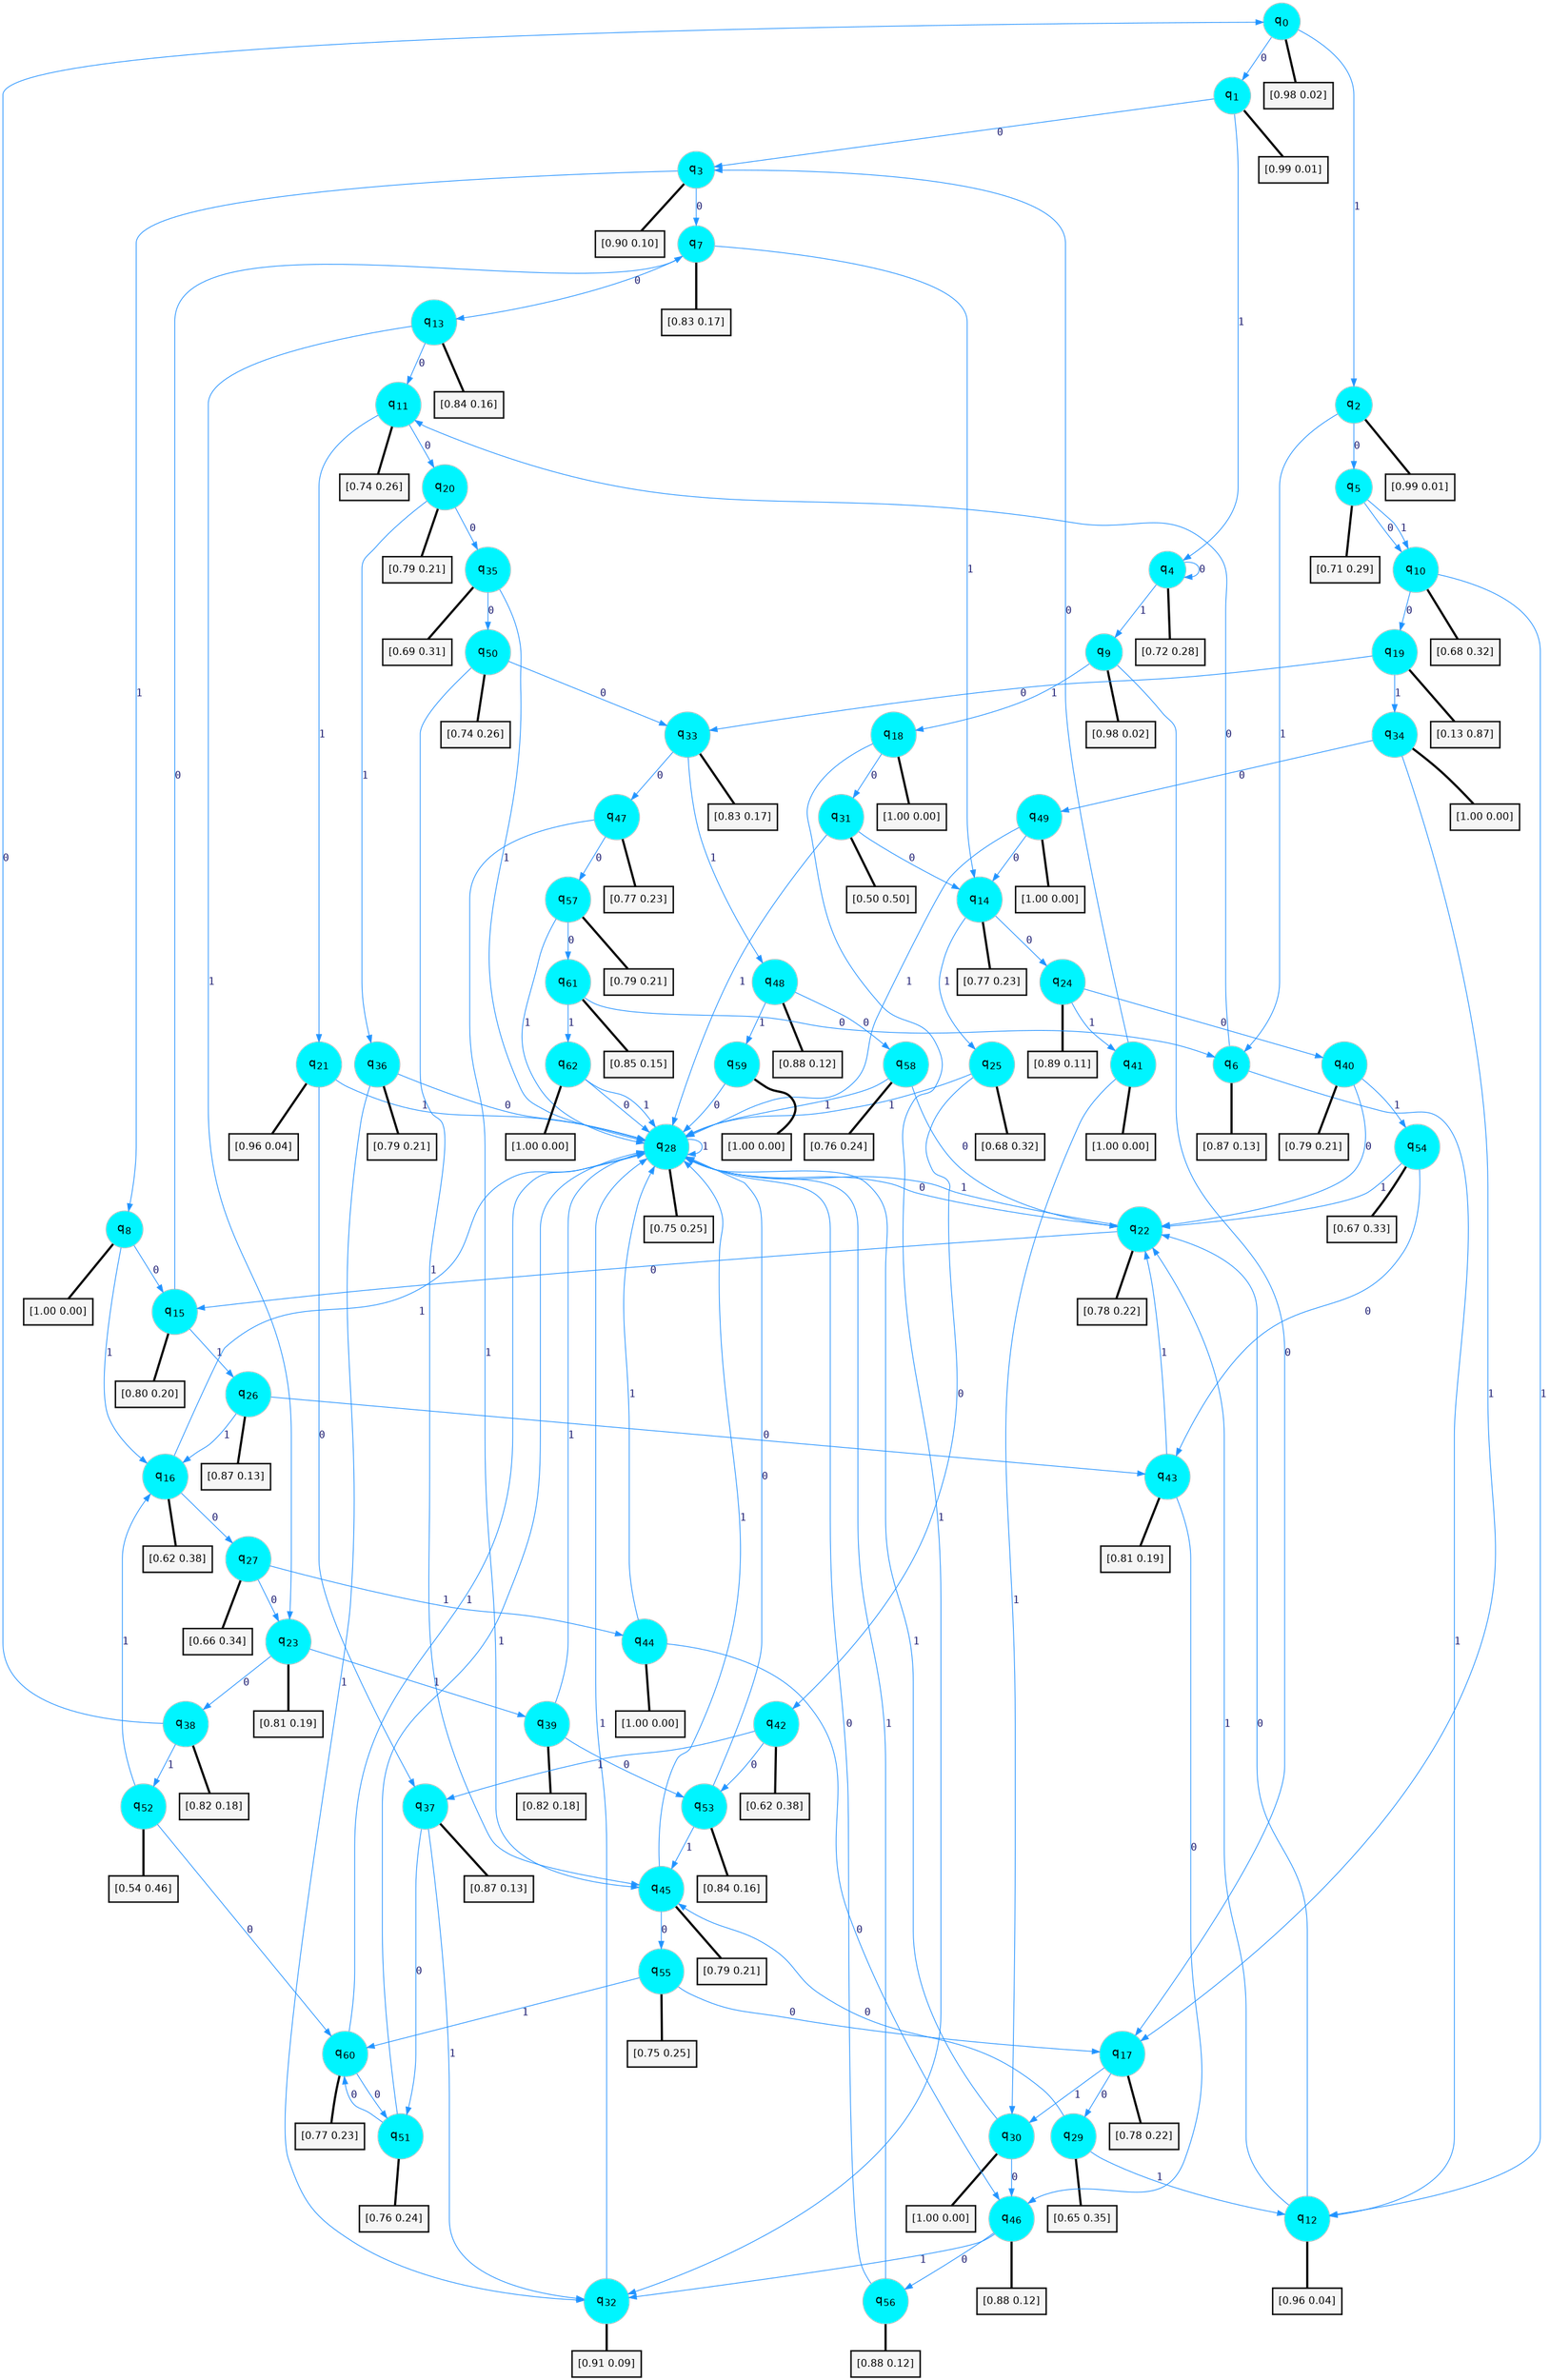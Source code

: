digraph G {
graph [
bgcolor=transparent, dpi=300, rankdir=TD, size="40,25"];
node [
color=gray, fillcolor=turquoise1, fontcolor=black, fontname=Helvetica, fontsize=16, fontweight=bold, shape=circle, style=filled];
edge [
arrowsize=1, color=dodgerblue1, fontcolor=midnightblue, fontname=courier, fontweight=bold, penwidth=1, style=solid, weight=20];
0[label=<q<SUB>0</SUB>>];
1[label=<q<SUB>1</SUB>>];
2[label=<q<SUB>2</SUB>>];
3[label=<q<SUB>3</SUB>>];
4[label=<q<SUB>4</SUB>>];
5[label=<q<SUB>5</SUB>>];
6[label=<q<SUB>6</SUB>>];
7[label=<q<SUB>7</SUB>>];
8[label=<q<SUB>8</SUB>>];
9[label=<q<SUB>9</SUB>>];
10[label=<q<SUB>10</SUB>>];
11[label=<q<SUB>11</SUB>>];
12[label=<q<SUB>12</SUB>>];
13[label=<q<SUB>13</SUB>>];
14[label=<q<SUB>14</SUB>>];
15[label=<q<SUB>15</SUB>>];
16[label=<q<SUB>16</SUB>>];
17[label=<q<SUB>17</SUB>>];
18[label=<q<SUB>18</SUB>>];
19[label=<q<SUB>19</SUB>>];
20[label=<q<SUB>20</SUB>>];
21[label=<q<SUB>21</SUB>>];
22[label=<q<SUB>22</SUB>>];
23[label=<q<SUB>23</SUB>>];
24[label=<q<SUB>24</SUB>>];
25[label=<q<SUB>25</SUB>>];
26[label=<q<SUB>26</SUB>>];
27[label=<q<SUB>27</SUB>>];
28[label=<q<SUB>28</SUB>>];
29[label=<q<SUB>29</SUB>>];
30[label=<q<SUB>30</SUB>>];
31[label=<q<SUB>31</SUB>>];
32[label=<q<SUB>32</SUB>>];
33[label=<q<SUB>33</SUB>>];
34[label=<q<SUB>34</SUB>>];
35[label=<q<SUB>35</SUB>>];
36[label=<q<SUB>36</SUB>>];
37[label=<q<SUB>37</SUB>>];
38[label=<q<SUB>38</SUB>>];
39[label=<q<SUB>39</SUB>>];
40[label=<q<SUB>40</SUB>>];
41[label=<q<SUB>41</SUB>>];
42[label=<q<SUB>42</SUB>>];
43[label=<q<SUB>43</SUB>>];
44[label=<q<SUB>44</SUB>>];
45[label=<q<SUB>45</SUB>>];
46[label=<q<SUB>46</SUB>>];
47[label=<q<SUB>47</SUB>>];
48[label=<q<SUB>48</SUB>>];
49[label=<q<SUB>49</SUB>>];
50[label=<q<SUB>50</SUB>>];
51[label=<q<SUB>51</SUB>>];
52[label=<q<SUB>52</SUB>>];
53[label=<q<SUB>53</SUB>>];
54[label=<q<SUB>54</SUB>>];
55[label=<q<SUB>55</SUB>>];
56[label=<q<SUB>56</SUB>>];
57[label=<q<SUB>57</SUB>>];
58[label=<q<SUB>58</SUB>>];
59[label=<q<SUB>59</SUB>>];
60[label=<q<SUB>60</SUB>>];
61[label=<q<SUB>61</SUB>>];
62[label=<q<SUB>62</SUB>>];
63[label="[0.98 0.02]", shape=box,fontcolor=black, fontname=Helvetica, fontsize=14, penwidth=2, fillcolor=whitesmoke,color=black];
64[label="[0.99 0.01]", shape=box,fontcolor=black, fontname=Helvetica, fontsize=14, penwidth=2, fillcolor=whitesmoke,color=black];
65[label="[0.99 0.01]", shape=box,fontcolor=black, fontname=Helvetica, fontsize=14, penwidth=2, fillcolor=whitesmoke,color=black];
66[label="[0.90 0.10]", shape=box,fontcolor=black, fontname=Helvetica, fontsize=14, penwidth=2, fillcolor=whitesmoke,color=black];
67[label="[0.72 0.28]", shape=box,fontcolor=black, fontname=Helvetica, fontsize=14, penwidth=2, fillcolor=whitesmoke,color=black];
68[label="[0.71 0.29]", shape=box,fontcolor=black, fontname=Helvetica, fontsize=14, penwidth=2, fillcolor=whitesmoke,color=black];
69[label="[0.87 0.13]", shape=box,fontcolor=black, fontname=Helvetica, fontsize=14, penwidth=2, fillcolor=whitesmoke,color=black];
70[label="[0.83 0.17]", shape=box,fontcolor=black, fontname=Helvetica, fontsize=14, penwidth=2, fillcolor=whitesmoke,color=black];
71[label="[1.00 0.00]", shape=box,fontcolor=black, fontname=Helvetica, fontsize=14, penwidth=2, fillcolor=whitesmoke,color=black];
72[label="[0.98 0.02]", shape=box,fontcolor=black, fontname=Helvetica, fontsize=14, penwidth=2, fillcolor=whitesmoke,color=black];
73[label="[0.68 0.32]", shape=box,fontcolor=black, fontname=Helvetica, fontsize=14, penwidth=2, fillcolor=whitesmoke,color=black];
74[label="[0.74 0.26]", shape=box,fontcolor=black, fontname=Helvetica, fontsize=14, penwidth=2, fillcolor=whitesmoke,color=black];
75[label="[0.96 0.04]", shape=box,fontcolor=black, fontname=Helvetica, fontsize=14, penwidth=2, fillcolor=whitesmoke,color=black];
76[label="[0.84 0.16]", shape=box,fontcolor=black, fontname=Helvetica, fontsize=14, penwidth=2, fillcolor=whitesmoke,color=black];
77[label="[0.77 0.23]", shape=box,fontcolor=black, fontname=Helvetica, fontsize=14, penwidth=2, fillcolor=whitesmoke,color=black];
78[label="[0.80 0.20]", shape=box,fontcolor=black, fontname=Helvetica, fontsize=14, penwidth=2, fillcolor=whitesmoke,color=black];
79[label="[0.62 0.38]", shape=box,fontcolor=black, fontname=Helvetica, fontsize=14, penwidth=2, fillcolor=whitesmoke,color=black];
80[label="[0.78 0.22]", shape=box,fontcolor=black, fontname=Helvetica, fontsize=14, penwidth=2, fillcolor=whitesmoke,color=black];
81[label="[1.00 0.00]", shape=box,fontcolor=black, fontname=Helvetica, fontsize=14, penwidth=2, fillcolor=whitesmoke,color=black];
82[label="[0.13 0.87]", shape=box,fontcolor=black, fontname=Helvetica, fontsize=14, penwidth=2, fillcolor=whitesmoke,color=black];
83[label="[0.79 0.21]", shape=box,fontcolor=black, fontname=Helvetica, fontsize=14, penwidth=2, fillcolor=whitesmoke,color=black];
84[label="[0.96 0.04]", shape=box,fontcolor=black, fontname=Helvetica, fontsize=14, penwidth=2, fillcolor=whitesmoke,color=black];
85[label="[0.78 0.22]", shape=box,fontcolor=black, fontname=Helvetica, fontsize=14, penwidth=2, fillcolor=whitesmoke,color=black];
86[label="[0.81 0.19]", shape=box,fontcolor=black, fontname=Helvetica, fontsize=14, penwidth=2, fillcolor=whitesmoke,color=black];
87[label="[0.89 0.11]", shape=box,fontcolor=black, fontname=Helvetica, fontsize=14, penwidth=2, fillcolor=whitesmoke,color=black];
88[label="[0.68 0.32]", shape=box,fontcolor=black, fontname=Helvetica, fontsize=14, penwidth=2, fillcolor=whitesmoke,color=black];
89[label="[0.87 0.13]", shape=box,fontcolor=black, fontname=Helvetica, fontsize=14, penwidth=2, fillcolor=whitesmoke,color=black];
90[label="[0.66 0.34]", shape=box,fontcolor=black, fontname=Helvetica, fontsize=14, penwidth=2, fillcolor=whitesmoke,color=black];
91[label="[0.75 0.25]", shape=box,fontcolor=black, fontname=Helvetica, fontsize=14, penwidth=2, fillcolor=whitesmoke,color=black];
92[label="[0.65 0.35]", shape=box,fontcolor=black, fontname=Helvetica, fontsize=14, penwidth=2, fillcolor=whitesmoke,color=black];
93[label="[1.00 0.00]", shape=box,fontcolor=black, fontname=Helvetica, fontsize=14, penwidth=2, fillcolor=whitesmoke,color=black];
94[label="[0.50 0.50]", shape=box,fontcolor=black, fontname=Helvetica, fontsize=14, penwidth=2, fillcolor=whitesmoke,color=black];
95[label="[0.91 0.09]", shape=box,fontcolor=black, fontname=Helvetica, fontsize=14, penwidth=2, fillcolor=whitesmoke,color=black];
96[label="[0.83 0.17]", shape=box,fontcolor=black, fontname=Helvetica, fontsize=14, penwidth=2, fillcolor=whitesmoke,color=black];
97[label="[1.00 0.00]", shape=box,fontcolor=black, fontname=Helvetica, fontsize=14, penwidth=2, fillcolor=whitesmoke,color=black];
98[label="[0.69 0.31]", shape=box,fontcolor=black, fontname=Helvetica, fontsize=14, penwidth=2, fillcolor=whitesmoke,color=black];
99[label="[0.79 0.21]", shape=box,fontcolor=black, fontname=Helvetica, fontsize=14, penwidth=2, fillcolor=whitesmoke,color=black];
100[label="[0.87 0.13]", shape=box,fontcolor=black, fontname=Helvetica, fontsize=14, penwidth=2, fillcolor=whitesmoke,color=black];
101[label="[0.82 0.18]", shape=box,fontcolor=black, fontname=Helvetica, fontsize=14, penwidth=2, fillcolor=whitesmoke,color=black];
102[label="[0.82 0.18]", shape=box,fontcolor=black, fontname=Helvetica, fontsize=14, penwidth=2, fillcolor=whitesmoke,color=black];
103[label="[0.79 0.21]", shape=box,fontcolor=black, fontname=Helvetica, fontsize=14, penwidth=2, fillcolor=whitesmoke,color=black];
104[label="[1.00 0.00]", shape=box,fontcolor=black, fontname=Helvetica, fontsize=14, penwidth=2, fillcolor=whitesmoke,color=black];
105[label="[0.62 0.38]", shape=box,fontcolor=black, fontname=Helvetica, fontsize=14, penwidth=2, fillcolor=whitesmoke,color=black];
106[label="[0.81 0.19]", shape=box,fontcolor=black, fontname=Helvetica, fontsize=14, penwidth=2, fillcolor=whitesmoke,color=black];
107[label="[1.00 0.00]", shape=box,fontcolor=black, fontname=Helvetica, fontsize=14, penwidth=2, fillcolor=whitesmoke,color=black];
108[label="[0.79 0.21]", shape=box,fontcolor=black, fontname=Helvetica, fontsize=14, penwidth=2, fillcolor=whitesmoke,color=black];
109[label="[0.88 0.12]", shape=box,fontcolor=black, fontname=Helvetica, fontsize=14, penwidth=2, fillcolor=whitesmoke,color=black];
110[label="[0.77 0.23]", shape=box,fontcolor=black, fontname=Helvetica, fontsize=14, penwidth=2, fillcolor=whitesmoke,color=black];
111[label="[0.88 0.12]", shape=box,fontcolor=black, fontname=Helvetica, fontsize=14, penwidth=2, fillcolor=whitesmoke,color=black];
112[label="[1.00 0.00]", shape=box,fontcolor=black, fontname=Helvetica, fontsize=14, penwidth=2, fillcolor=whitesmoke,color=black];
113[label="[0.74 0.26]", shape=box,fontcolor=black, fontname=Helvetica, fontsize=14, penwidth=2, fillcolor=whitesmoke,color=black];
114[label="[0.76 0.24]", shape=box,fontcolor=black, fontname=Helvetica, fontsize=14, penwidth=2, fillcolor=whitesmoke,color=black];
115[label="[0.54 0.46]", shape=box,fontcolor=black, fontname=Helvetica, fontsize=14, penwidth=2, fillcolor=whitesmoke,color=black];
116[label="[0.84 0.16]", shape=box,fontcolor=black, fontname=Helvetica, fontsize=14, penwidth=2, fillcolor=whitesmoke,color=black];
117[label="[0.67 0.33]", shape=box,fontcolor=black, fontname=Helvetica, fontsize=14, penwidth=2, fillcolor=whitesmoke,color=black];
118[label="[0.75 0.25]", shape=box,fontcolor=black, fontname=Helvetica, fontsize=14, penwidth=2, fillcolor=whitesmoke,color=black];
119[label="[0.88 0.12]", shape=box,fontcolor=black, fontname=Helvetica, fontsize=14, penwidth=2, fillcolor=whitesmoke,color=black];
120[label="[0.79 0.21]", shape=box,fontcolor=black, fontname=Helvetica, fontsize=14, penwidth=2, fillcolor=whitesmoke,color=black];
121[label="[0.76 0.24]", shape=box,fontcolor=black, fontname=Helvetica, fontsize=14, penwidth=2, fillcolor=whitesmoke,color=black];
122[label="[1.00 0.00]", shape=box,fontcolor=black, fontname=Helvetica, fontsize=14, penwidth=2, fillcolor=whitesmoke,color=black];
123[label="[0.77 0.23]", shape=box,fontcolor=black, fontname=Helvetica, fontsize=14, penwidth=2, fillcolor=whitesmoke,color=black];
124[label="[0.85 0.15]", shape=box,fontcolor=black, fontname=Helvetica, fontsize=14, penwidth=2, fillcolor=whitesmoke,color=black];
125[label="[1.00 0.00]", shape=box,fontcolor=black, fontname=Helvetica, fontsize=14, penwidth=2, fillcolor=whitesmoke,color=black];
0->1 [label=0];
0->2 [label=1];
0->63 [arrowhead=none, penwidth=3,color=black];
1->3 [label=0];
1->4 [label=1];
1->64 [arrowhead=none, penwidth=3,color=black];
2->5 [label=0];
2->6 [label=1];
2->65 [arrowhead=none, penwidth=3,color=black];
3->7 [label=0];
3->8 [label=1];
3->66 [arrowhead=none, penwidth=3,color=black];
4->4 [label=0];
4->9 [label=1];
4->67 [arrowhead=none, penwidth=3,color=black];
5->10 [label=0];
5->10 [label=1];
5->68 [arrowhead=none, penwidth=3,color=black];
6->11 [label=0];
6->12 [label=1];
6->69 [arrowhead=none, penwidth=3,color=black];
7->13 [label=0];
7->14 [label=1];
7->70 [arrowhead=none, penwidth=3,color=black];
8->15 [label=0];
8->16 [label=1];
8->71 [arrowhead=none, penwidth=3,color=black];
9->17 [label=0];
9->18 [label=1];
9->72 [arrowhead=none, penwidth=3,color=black];
10->19 [label=0];
10->12 [label=1];
10->73 [arrowhead=none, penwidth=3,color=black];
11->20 [label=0];
11->21 [label=1];
11->74 [arrowhead=none, penwidth=3,color=black];
12->22 [label=0];
12->22 [label=1];
12->75 [arrowhead=none, penwidth=3,color=black];
13->11 [label=0];
13->23 [label=1];
13->76 [arrowhead=none, penwidth=3,color=black];
14->24 [label=0];
14->25 [label=1];
14->77 [arrowhead=none, penwidth=3,color=black];
15->7 [label=0];
15->26 [label=1];
15->78 [arrowhead=none, penwidth=3,color=black];
16->27 [label=0];
16->28 [label=1];
16->79 [arrowhead=none, penwidth=3,color=black];
17->29 [label=0];
17->30 [label=1];
17->80 [arrowhead=none, penwidth=3,color=black];
18->31 [label=0];
18->32 [label=1];
18->81 [arrowhead=none, penwidth=3,color=black];
19->33 [label=0];
19->34 [label=1];
19->82 [arrowhead=none, penwidth=3,color=black];
20->35 [label=0];
20->36 [label=1];
20->83 [arrowhead=none, penwidth=3,color=black];
21->37 [label=0];
21->28 [label=1];
21->84 [arrowhead=none, penwidth=3,color=black];
22->15 [label=0];
22->28 [label=1];
22->85 [arrowhead=none, penwidth=3,color=black];
23->38 [label=0];
23->39 [label=1];
23->86 [arrowhead=none, penwidth=3,color=black];
24->40 [label=0];
24->41 [label=1];
24->87 [arrowhead=none, penwidth=3,color=black];
25->42 [label=0];
25->28 [label=1];
25->88 [arrowhead=none, penwidth=3,color=black];
26->43 [label=0];
26->16 [label=1];
26->89 [arrowhead=none, penwidth=3,color=black];
27->23 [label=0];
27->44 [label=1];
27->90 [arrowhead=none, penwidth=3,color=black];
28->22 [label=0];
28->28 [label=1];
28->91 [arrowhead=none, penwidth=3,color=black];
29->45 [label=0];
29->12 [label=1];
29->92 [arrowhead=none, penwidth=3,color=black];
30->46 [label=0];
30->28 [label=1];
30->93 [arrowhead=none, penwidth=3,color=black];
31->14 [label=0];
31->28 [label=1];
31->94 [arrowhead=none, penwidth=3,color=black];
32->28 [label=1];
32->95 [arrowhead=none, penwidth=3,color=black];
33->47 [label=0];
33->48 [label=1];
33->96 [arrowhead=none, penwidth=3,color=black];
34->49 [label=0];
34->17 [label=1];
34->97 [arrowhead=none, penwidth=3,color=black];
35->50 [label=0];
35->28 [label=1];
35->98 [arrowhead=none, penwidth=3,color=black];
36->28 [label=0];
36->32 [label=1];
36->99 [arrowhead=none, penwidth=3,color=black];
37->51 [label=0];
37->32 [label=1];
37->100 [arrowhead=none, penwidth=3,color=black];
38->0 [label=0];
38->52 [label=1];
38->101 [arrowhead=none, penwidth=3,color=black];
39->53 [label=0];
39->28 [label=1];
39->102 [arrowhead=none, penwidth=3,color=black];
40->22 [label=0];
40->54 [label=1];
40->103 [arrowhead=none, penwidth=3,color=black];
41->3 [label=0];
41->30 [label=1];
41->104 [arrowhead=none, penwidth=3,color=black];
42->53 [label=0];
42->37 [label=1];
42->105 [arrowhead=none, penwidth=3,color=black];
43->46 [label=0];
43->22 [label=1];
43->106 [arrowhead=none, penwidth=3,color=black];
44->46 [label=0];
44->28 [label=1];
44->107 [arrowhead=none, penwidth=3,color=black];
45->55 [label=0];
45->28 [label=1];
45->108 [arrowhead=none, penwidth=3,color=black];
46->56 [label=0];
46->32 [label=1];
46->109 [arrowhead=none, penwidth=3,color=black];
47->57 [label=0];
47->45 [label=1];
47->110 [arrowhead=none, penwidth=3,color=black];
48->58 [label=0];
48->59 [label=1];
48->111 [arrowhead=none, penwidth=3,color=black];
49->14 [label=0];
49->28 [label=1];
49->112 [arrowhead=none, penwidth=3,color=black];
50->33 [label=0];
50->45 [label=1];
50->113 [arrowhead=none, penwidth=3,color=black];
51->60 [label=0];
51->28 [label=1];
51->114 [arrowhead=none, penwidth=3,color=black];
52->60 [label=0];
52->16 [label=1];
52->115 [arrowhead=none, penwidth=3,color=black];
53->28 [label=0];
53->45 [label=1];
53->116 [arrowhead=none, penwidth=3,color=black];
54->43 [label=0];
54->22 [label=1];
54->117 [arrowhead=none, penwidth=3,color=black];
55->17 [label=0];
55->60 [label=1];
55->118 [arrowhead=none, penwidth=3,color=black];
56->28 [label=0];
56->28 [label=1];
56->119 [arrowhead=none, penwidth=3,color=black];
57->61 [label=0];
57->28 [label=1];
57->120 [arrowhead=none, penwidth=3,color=black];
58->22 [label=0];
58->28 [label=1];
58->121 [arrowhead=none, penwidth=3,color=black];
59->28 [label=0];
59->122 [arrowhead=none, penwidth=3,color=black];
60->51 [label=0];
60->28 [label=1];
60->123 [arrowhead=none, penwidth=3,color=black];
61->6 [label=0];
61->62 [label=1];
61->124 [arrowhead=none, penwidth=3,color=black];
62->28 [label=0];
62->28 [label=1];
62->125 [arrowhead=none, penwidth=3,color=black];
}
